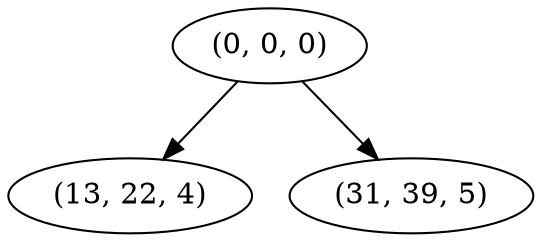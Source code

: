 digraph tree {
    "(0, 0, 0)";
    "(13, 22, 4)";
    "(31, 39, 5)";
    "(0, 0, 0)" -> "(13, 22, 4)";
    "(0, 0, 0)" -> "(31, 39, 5)";
}
